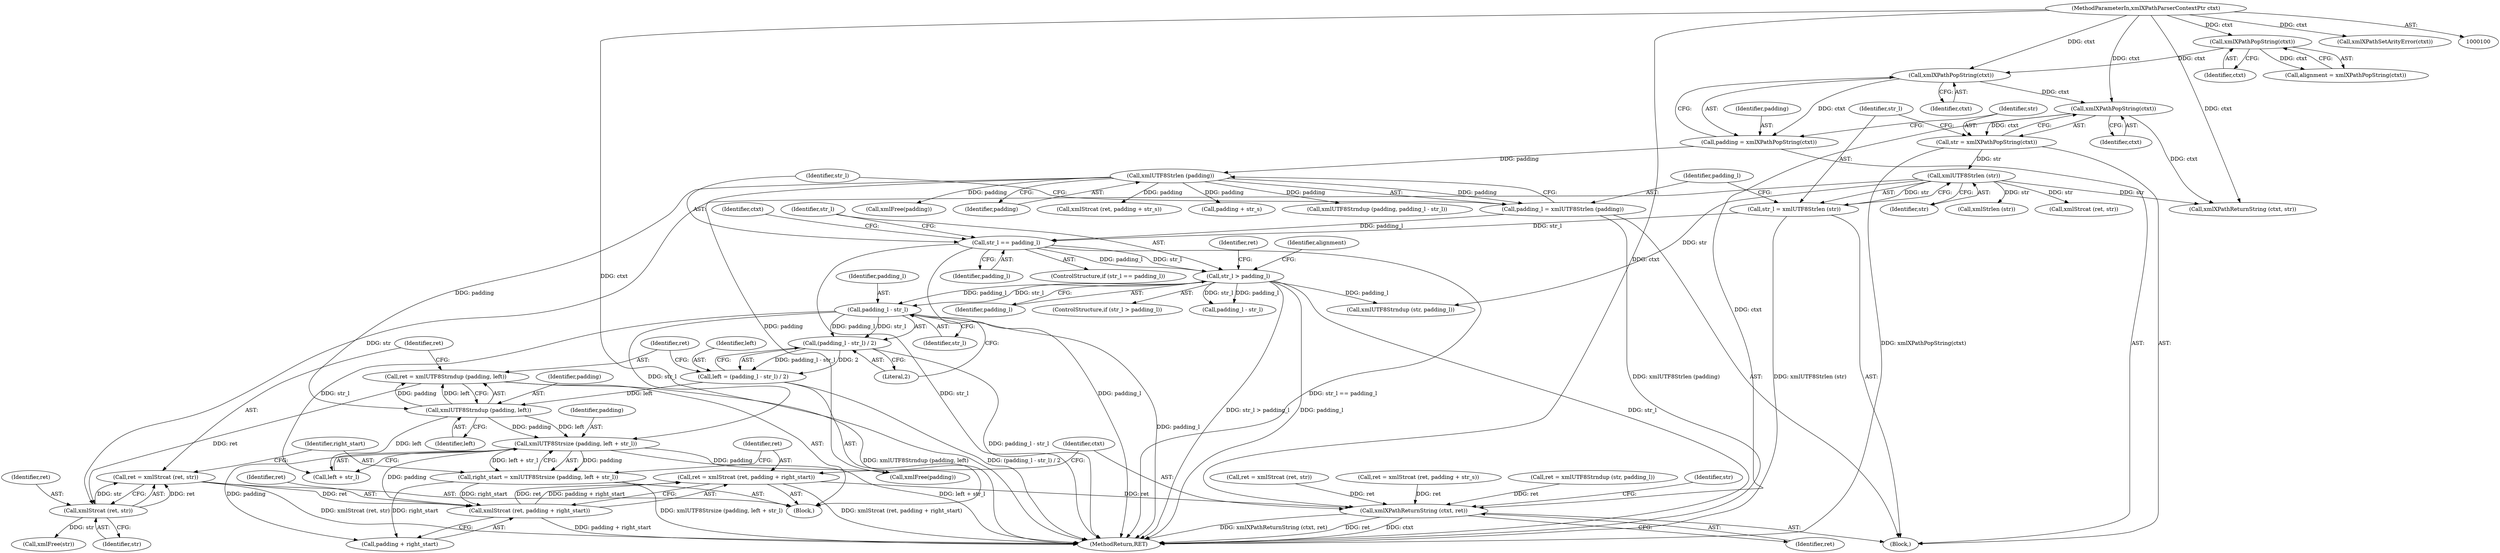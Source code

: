 digraph "0_Chrome_96dbafe288dbe2f0cc45fa3c39daf6d0c37acbab_8@pointer" {
"1000228" [label="(Call,ret = xmlStrcat (ret, padding + right_start))"];
"1000230" [label="(Call,xmlStrcat (ret, padding + right_start))"];
"1000216" [label="(Call,ret = xmlStrcat (ret, str))"];
"1000218" [label="(Call,xmlStrcat (ret, str))"];
"1000211" [label="(Call,ret = xmlUTF8Strndup (padding, left))"];
"1000213" [label="(Call,xmlUTF8Strndup (padding, left))"];
"1000148" [label="(Call,xmlUTF8Strlen (padding))"];
"1000134" [label="(Call,padding = xmlXPathPopString(ctxt))"];
"1000136" [label="(Call,xmlXPathPopString(ctxt))"];
"1000128" [label="(Call,xmlXPathPopString(ctxt))"];
"1000101" [label="(MethodParameterIn,xmlXPathParserContextPtr ctxt)"];
"1000203" [label="(Call,left = (padding_l - str_l) / 2)"];
"1000205" [label="(Call,(padding_l - str_l) / 2)"];
"1000206" [label="(Call,padding_l - str_l)"];
"1000164" [label="(Call,str_l > padding_l)"];
"1000151" [label="(Call,str_l == padding_l)"];
"1000142" [label="(Call,str_l = xmlUTF8Strlen (str))"];
"1000144" [label="(Call,xmlUTF8Strlen (str))"];
"1000138" [label="(Call,str = xmlXPathPopString(ctxt))"];
"1000140" [label="(Call,xmlXPathPopString(ctxt))"];
"1000146" [label="(Call,padding_l = xmlUTF8Strlen (padding))"];
"1000223" [label="(Call,xmlUTF8Strsize (padding, left + str_l))"];
"1000221" [label="(Call,right_start = xmlUTF8Strsize (padding, left + str_l))"];
"1000253" [label="(Call,xmlXPathReturnString (ctxt, ret))"];
"1000240" [label="(Call,xmlStrlen (str))"];
"1000211" [label="(Call,ret = xmlUTF8Strndup (padding, left))"];
"1000129" [label="(Identifier,ctxt)"];
"1000189" [label="(Call,ret = xmlStrcat (ret, str))"];
"1000156" [label="(Identifier,ctxt)"];
"1000219" [label="(Identifier,ret)"];
"1000143" [label="(Identifier,str_l)"];
"1000216" [label="(Call,ret = xmlStrcat (ret, str))"];
"1000207" [label="(Identifier,padding_l)"];
"1000136" [label="(Call,xmlXPathPopString(ctxt))"];
"1000163" [label="(ControlStructure,if (str_l > padding_l))"];
"1000186" [label="(Call,padding_l - str_l)"];
"1000230" [label="(Call,xmlStrcat (ret, padding + right_start))"];
"1000150" [label="(ControlStructure,if (str_l == padding_l))"];
"1000169" [label="(Identifier,ret)"];
"1000164" [label="(Call,str_l > padding_l)"];
"1000152" [label="(Identifier,str_l)"];
"1000191" [label="(Call,xmlStrcat (ret, str))"];
"1000128" [label="(Call,xmlXPathPopString(ctxt))"];
"1000166" [label="(Identifier,padding_l)"];
"1000222" [label="(Identifier,right_start)"];
"1000228" [label="(Call,ret = xmlStrcat (ret, padding + right_start))"];
"1000258" [label="(Call,xmlFree(padding))"];
"1000221" [label="(Call,right_start = xmlUTF8Strsize (padding, left + str_l))"];
"1000134" [label="(Call,padding = xmlXPathPopString(ctxt))"];
"1000119" [label="(Call,xmlXPathSetArityError(ctxt))"];
"1000209" [label="(Literal,2)"];
"1000201" [label="(Block,)"];
"1000126" [label="(Call,alignment = xmlXPathPopString(ctxt))"];
"1000212" [label="(Identifier,ret)"];
"1000204" [label="(Identifier,left)"];
"1000144" [label="(Call,xmlUTF8Strlen (str))"];
"1000208" [label="(Identifier,str_l)"];
"1000165" [label="(Identifier,str_l)"];
"1000153" [label="(Identifier,padding_l)"];
"1000206" [label="(Call,padding_l - str_l)"];
"1000142" [label="(Call,str_l = xmlUTF8Strlen (str))"];
"1000250" [label="(Call,padding + str_s)"];
"1000218" [label="(Call,xmlStrcat (ret, str))"];
"1000231" [label="(Identifier,ret)"];
"1000205" [label="(Call,(padding_l - str_l) / 2)"];
"1000141" [label="(Identifier,ctxt)"];
"1000135" [label="(Identifier,padding)"];
"1000255" [label="(Identifier,ret)"];
"1000214" [label="(Identifier,padding)"];
"1000184" [label="(Call,xmlUTF8Strndup (padding, padding_l - str_l))"];
"1000254" [label="(Identifier,ctxt)"];
"1000215" [label="(Identifier,left)"];
"1000148" [label="(Call,xmlUTF8Strlen (padding))"];
"1000220" [label="(Identifier,str)"];
"1000170" [label="(Call,xmlUTF8Strndup (str, padding_l))"];
"1000137" [label="(Identifier,ctxt)"];
"1000203" [label="(Call,left = (padding_l - str_l) / 2)"];
"1000155" [label="(Call,xmlXPathReturnString (ctxt, str))"];
"1000246" [label="(Call,ret = xmlStrcat (ret, padding + str_s))"];
"1000213" [label="(Call,xmlUTF8Strndup (padding, left))"];
"1000225" [label="(Call,left + str_l)"];
"1000223" [label="(Call,xmlUTF8Strsize (padding, left + str_l))"];
"1000232" [label="(Call,padding + right_start)"];
"1000140" [label="(Call,xmlXPathPopString(ctxt))"];
"1000158" [label="(Call,xmlFree(padding))"];
"1000168" [label="(Call,ret = xmlUTF8Strndup (str, padding_l))"];
"1000253" [label="(Call,xmlXPathReturnString (ctxt, ret))"];
"1000101" [label="(MethodParameterIn,xmlXPathParserContextPtr ctxt)"];
"1000257" [label="(Identifier,str)"];
"1000138" [label="(Call,str = xmlXPathPopString(ctxt))"];
"1000146" [label="(Call,padding_l = xmlUTF8Strlen (padding))"];
"1000103" [label="(Block,)"];
"1000149" [label="(Identifier,padding)"];
"1000256" [label="(Call,xmlFree(str))"];
"1000224" [label="(Identifier,padding)"];
"1000229" [label="(Identifier,ret)"];
"1000262" [label="(MethodReturn,RET)"];
"1000151" [label="(Call,str_l == padding_l)"];
"1000139" [label="(Identifier,str)"];
"1000147" [label="(Identifier,padding_l)"];
"1000177" [label="(Identifier,alignment)"];
"1000248" [label="(Call,xmlStrcat (ret, padding + str_s))"];
"1000217" [label="(Identifier,ret)"];
"1000145" [label="(Identifier,str)"];
"1000228" -> "1000201"  [label="AST: "];
"1000228" -> "1000230"  [label="CFG: "];
"1000229" -> "1000228"  [label="AST: "];
"1000230" -> "1000228"  [label="AST: "];
"1000254" -> "1000228"  [label="CFG: "];
"1000228" -> "1000262"  [label="DDG: xmlStrcat (ret, padding + right_start)"];
"1000230" -> "1000228"  [label="DDG: ret"];
"1000230" -> "1000228"  [label="DDG: padding + right_start"];
"1000228" -> "1000253"  [label="DDG: ret"];
"1000230" -> "1000232"  [label="CFG: "];
"1000231" -> "1000230"  [label="AST: "];
"1000232" -> "1000230"  [label="AST: "];
"1000230" -> "1000262"  [label="DDG: padding + right_start"];
"1000216" -> "1000230"  [label="DDG: ret"];
"1000223" -> "1000230"  [label="DDG: padding"];
"1000221" -> "1000230"  [label="DDG: right_start"];
"1000216" -> "1000201"  [label="AST: "];
"1000216" -> "1000218"  [label="CFG: "];
"1000217" -> "1000216"  [label="AST: "];
"1000218" -> "1000216"  [label="AST: "];
"1000222" -> "1000216"  [label="CFG: "];
"1000216" -> "1000262"  [label="DDG: xmlStrcat (ret, str)"];
"1000218" -> "1000216"  [label="DDG: ret"];
"1000218" -> "1000216"  [label="DDG: str"];
"1000218" -> "1000220"  [label="CFG: "];
"1000219" -> "1000218"  [label="AST: "];
"1000220" -> "1000218"  [label="AST: "];
"1000211" -> "1000218"  [label="DDG: ret"];
"1000144" -> "1000218"  [label="DDG: str"];
"1000218" -> "1000256"  [label="DDG: str"];
"1000211" -> "1000201"  [label="AST: "];
"1000211" -> "1000213"  [label="CFG: "];
"1000212" -> "1000211"  [label="AST: "];
"1000213" -> "1000211"  [label="AST: "];
"1000217" -> "1000211"  [label="CFG: "];
"1000211" -> "1000262"  [label="DDG: xmlUTF8Strndup (padding, left)"];
"1000213" -> "1000211"  [label="DDG: padding"];
"1000213" -> "1000211"  [label="DDG: left"];
"1000213" -> "1000215"  [label="CFG: "];
"1000214" -> "1000213"  [label="AST: "];
"1000215" -> "1000213"  [label="AST: "];
"1000148" -> "1000213"  [label="DDG: padding"];
"1000203" -> "1000213"  [label="DDG: left"];
"1000213" -> "1000223"  [label="DDG: padding"];
"1000213" -> "1000223"  [label="DDG: left"];
"1000213" -> "1000225"  [label="DDG: left"];
"1000148" -> "1000146"  [label="AST: "];
"1000148" -> "1000149"  [label="CFG: "];
"1000149" -> "1000148"  [label="AST: "];
"1000146" -> "1000148"  [label="CFG: "];
"1000148" -> "1000146"  [label="DDG: padding"];
"1000134" -> "1000148"  [label="DDG: padding"];
"1000148" -> "1000158"  [label="DDG: padding"];
"1000148" -> "1000184"  [label="DDG: padding"];
"1000148" -> "1000248"  [label="DDG: padding"];
"1000148" -> "1000250"  [label="DDG: padding"];
"1000148" -> "1000258"  [label="DDG: padding"];
"1000134" -> "1000103"  [label="AST: "];
"1000134" -> "1000136"  [label="CFG: "];
"1000135" -> "1000134"  [label="AST: "];
"1000136" -> "1000134"  [label="AST: "];
"1000139" -> "1000134"  [label="CFG: "];
"1000136" -> "1000134"  [label="DDG: ctxt"];
"1000136" -> "1000137"  [label="CFG: "];
"1000137" -> "1000136"  [label="AST: "];
"1000128" -> "1000136"  [label="DDG: ctxt"];
"1000101" -> "1000136"  [label="DDG: ctxt"];
"1000136" -> "1000140"  [label="DDG: ctxt"];
"1000128" -> "1000126"  [label="AST: "];
"1000128" -> "1000129"  [label="CFG: "];
"1000129" -> "1000128"  [label="AST: "];
"1000126" -> "1000128"  [label="CFG: "];
"1000128" -> "1000126"  [label="DDG: ctxt"];
"1000101" -> "1000128"  [label="DDG: ctxt"];
"1000101" -> "1000100"  [label="AST: "];
"1000101" -> "1000262"  [label="DDG: ctxt"];
"1000101" -> "1000119"  [label="DDG: ctxt"];
"1000101" -> "1000140"  [label="DDG: ctxt"];
"1000101" -> "1000155"  [label="DDG: ctxt"];
"1000101" -> "1000253"  [label="DDG: ctxt"];
"1000203" -> "1000201"  [label="AST: "];
"1000203" -> "1000205"  [label="CFG: "];
"1000204" -> "1000203"  [label="AST: "];
"1000205" -> "1000203"  [label="AST: "];
"1000212" -> "1000203"  [label="CFG: "];
"1000203" -> "1000262"  [label="DDG: (padding_l - str_l) / 2"];
"1000205" -> "1000203"  [label="DDG: padding_l - str_l"];
"1000205" -> "1000203"  [label="DDG: 2"];
"1000205" -> "1000209"  [label="CFG: "];
"1000206" -> "1000205"  [label="AST: "];
"1000209" -> "1000205"  [label="AST: "];
"1000205" -> "1000262"  [label="DDG: padding_l - str_l"];
"1000206" -> "1000205"  [label="DDG: padding_l"];
"1000206" -> "1000205"  [label="DDG: str_l"];
"1000206" -> "1000208"  [label="CFG: "];
"1000207" -> "1000206"  [label="AST: "];
"1000208" -> "1000206"  [label="AST: "];
"1000209" -> "1000206"  [label="CFG: "];
"1000206" -> "1000262"  [label="DDG: padding_l"];
"1000164" -> "1000206"  [label="DDG: padding_l"];
"1000164" -> "1000206"  [label="DDG: str_l"];
"1000206" -> "1000223"  [label="DDG: str_l"];
"1000206" -> "1000225"  [label="DDG: str_l"];
"1000164" -> "1000163"  [label="AST: "];
"1000164" -> "1000166"  [label="CFG: "];
"1000165" -> "1000164"  [label="AST: "];
"1000166" -> "1000164"  [label="AST: "];
"1000169" -> "1000164"  [label="CFG: "];
"1000177" -> "1000164"  [label="CFG: "];
"1000164" -> "1000262"  [label="DDG: str_l > padding_l"];
"1000164" -> "1000262"  [label="DDG: padding_l"];
"1000164" -> "1000262"  [label="DDG: str_l"];
"1000151" -> "1000164"  [label="DDG: str_l"];
"1000151" -> "1000164"  [label="DDG: padding_l"];
"1000164" -> "1000170"  [label="DDG: padding_l"];
"1000164" -> "1000186"  [label="DDG: padding_l"];
"1000164" -> "1000186"  [label="DDG: str_l"];
"1000151" -> "1000150"  [label="AST: "];
"1000151" -> "1000153"  [label="CFG: "];
"1000152" -> "1000151"  [label="AST: "];
"1000153" -> "1000151"  [label="AST: "];
"1000156" -> "1000151"  [label="CFG: "];
"1000165" -> "1000151"  [label="CFG: "];
"1000151" -> "1000262"  [label="DDG: str_l == padding_l"];
"1000151" -> "1000262"  [label="DDG: str_l"];
"1000151" -> "1000262"  [label="DDG: padding_l"];
"1000142" -> "1000151"  [label="DDG: str_l"];
"1000146" -> "1000151"  [label="DDG: padding_l"];
"1000142" -> "1000103"  [label="AST: "];
"1000142" -> "1000144"  [label="CFG: "];
"1000143" -> "1000142"  [label="AST: "];
"1000144" -> "1000142"  [label="AST: "];
"1000147" -> "1000142"  [label="CFG: "];
"1000142" -> "1000262"  [label="DDG: xmlUTF8Strlen (str)"];
"1000144" -> "1000142"  [label="DDG: str"];
"1000144" -> "1000145"  [label="CFG: "];
"1000145" -> "1000144"  [label="AST: "];
"1000138" -> "1000144"  [label="DDG: str"];
"1000144" -> "1000155"  [label="DDG: str"];
"1000144" -> "1000170"  [label="DDG: str"];
"1000144" -> "1000191"  [label="DDG: str"];
"1000144" -> "1000240"  [label="DDG: str"];
"1000138" -> "1000103"  [label="AST: "];
"1000138" -> "1000140"  [label="CFG: "];
"1000139" -> "1000138"  [label="AST: "];
"1000140" -> "1000138"  [label="AST: "];
"1000143" -> "1000138"  [label="CFG: "];
"1000138" -> "1000262"  [label="DDG: xmlXPathPopString(ctxt)"];
"1000140" -> "1000138"  [label="DDG: ctxt"];
"1000140" -> "1000141"  [label="CFG: "];
"1000141" -> "1000140"  [label="AST: "];
"1000140" -> "1000155"  [label="DDG: ctxt"];
"1000140" -> "1000253"  [label="DDG: ctxt"];
"1000146" -> "1000103"  [label="AST: "];
"1000147" -> "1000146"  [label="AST: "];
"1000152" -> "1000146"  [label="CFG: "];
"1000146" -> "1000262"  [label="DDG: xmlUTF8Strlen (padding)"];
"1000223" -> "1000221"  [label="AST: "];
"1000223" -> "1000225"  [label="CFG: "];
"1000224" -> "1000223"  [label="AST: "];
"1000225" -> "1000223"  [label="AST: "];
"1000221" -> "1000223"  [label="CFG: "];
"1000223" -> "1000262"  [label="DDG: left + str_l"];
"1000223" -> "1000221"  [label="DDG: padding"];
"1000223" -> "1000221"  [label="DDG: left + str_l"];
"1000223" -> "1000232"  [label="DDG: padding"];
"1000223" -> "1000258"  [label="DDG: padding"];
"1000221" -> "1000201"  [label="AST: "];
"1000222" -> "1000221"  [label="AST: "];
"1000229" -> "1000221"  [label="CFG: "];
"1000221" -> "1000262"  [label="DDG: xmlUTF8Strsize (padding, left + str_l)"];
"1000221" -> "1000232"  [label="DDG: right_start"];
"1000253" -> "1000103"  [label="AST: "];
"1000253" -> "1000255"  [label="CFG: "];
"1000254" -> "1000253"  [label="AST: "];
"1000255" -> "1000253"  [label="AST: "];
"1000257" -> "1000253"  [label="CFG: "];
"1000253" -> "1000262"  [label="DDG: xmlXPathReturnString (ctxt, ret)"];
"1000253" -> "1000262"  [label="DDG: ret"];
"1000253" -> "1000262"  [label="DDG: ctxt"];
"1000246" -> "1000253"  [label="DDG: ret"];
"1000168" -> "1000253"  [label="DDG: ret"];
"1000189" -> "1000253"  [label="DDG: ret"];
}
